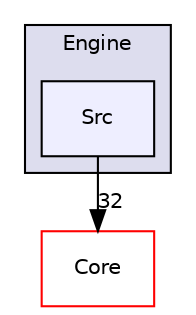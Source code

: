 digraph "C:/Users/Michal/Documents/PolyEngine/PolyEngine/Engine/Src" {
  compound=true
  node [ fontsize="10", fontname="Helvetica"];
  edge [ labelfontsize="10", labelfontname="Helvetica"];
  subgraph clusterdir_33785fa01b50d8145935135959563aad {
    graph [ bgcolor="#ddddee", pencolor="black", label="Engine" fontname="Helvetica", fontsize="10", URL="dir_33785fa01b50d8145935135959563aad.html"]
  dir_b90aaa64d0caaa1066e8599da271ced4 [shape=box, label="Src", style="filled", fillcolor="#eeeeff", pencolor="black", URL="dir_b90aaa64d0caaa1066e8599da271ced4.html"];
  }
  dir_5294531d4a0bf03c22ac9f2318eb671c [shape=box label="Core" fillcolor="white" style="filled" color="red" URL="dir_5294531d4a0bf03c22ac9f2318eb671c.html"];
  dir_b90aaa64d0caaa1066e8599da271ced4->dir_5294531d4a0bf03c22ac9f2318eb671c [headlabel="32", labeldistance=1.5 headhref="dir_000004_000001.html"];
}
